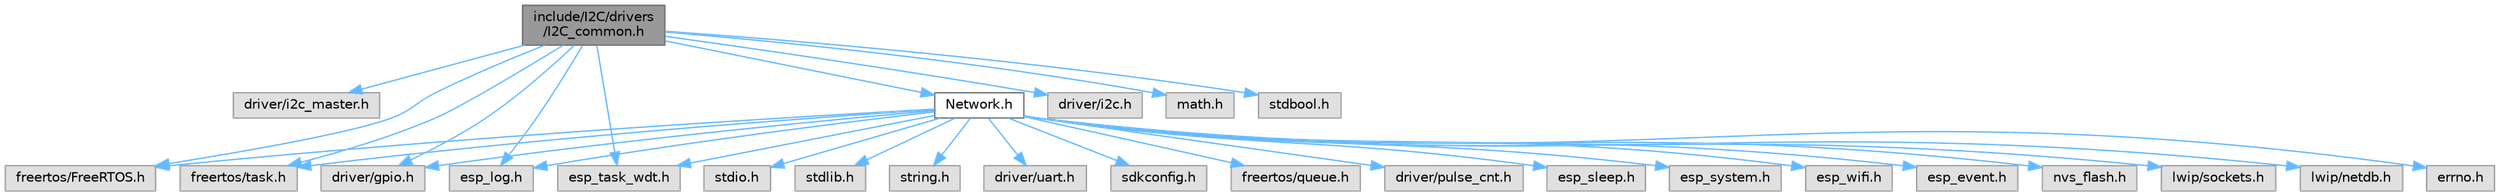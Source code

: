 digraph "include/I2C/drivers/I2C_common.h"
{
 // LATEX_PDF_SIZE
  bgcolor="transparent";
  edge [fontname=Helvetica,fontsize=10,labelfontname=Helvetica,labelfontsize=10];
  node [fontname=Helvetica,fontsize=10,shape=box,height=0.2,width=0.4];
  Node1 [id="Node000001",label="include/I2C/drivers\l/I2C_common.h",height=0.2,width=0.4,color="gray40", fillcolor="grey60", style="filled", fontcolor="black",tooltip=" "];
  Node1 -> Node2 [id="edge61_Node000001_Node000002",color="steelblue1",style="solid",tooltip=" "];
  Node2 [id="Node000002",label="driver/i2c_master.h",height=0.2,width=0.4,color="grey60", fillcolor="#E0E0E0", style="filled",tooltip=" "];
  Node1 -> Node3 [id="edge62_Node000001_Node000003",color="steelblue1",style="solid",tooltip=" "];
  Node3 [id="Node000003",label="freertos/FreeRTOS.h",height=0.2,width=0.4,color="grey60", fillcolor="#E0E0E0", style="filled",tooltip=" "];
  Node1 -> Node4 [id="edge63_Node000001_Node000004",color="steelblue1",style="solid",tooltip=" "];
  Node4 [id="Node000004",label="freertos/task.h",height=0.2,width=0.4,color="grey60", fillcolor="#E0E0E0", style="filled",tooltip=" "];
  Node1 -> Node5 [id="edge64_Node000001_Node000005",color="steelblue1",style="solid",tooltip=" "];
  Node5 [id="Node000005",label="driver/gpio.h",height=0.2,width=0.4,color="grey60", fillcolor="#E0E0E0", style="filled",tooltip=" "];
  Node1 -> Node6 [id="edge65_Node000001_Node000006",color="steelblue1",style="solid",tooltip=" "];
  Node6 [id="Node000006",label="esp_log.h",height=0.2,width=0.4,color="grey60", fillcolor="#E0E0E0", style="filled",tooltip=" "];
  Node1 -> Node7 [id="edge66_Node000001_Node000007",color="steelblue1",style="solid",tooltip=" "];
  Node7 [id="Node000007",label="driver/i2c.h",height=0.2,width=0.4,color="grey60", fillcolor="#E0E0E0", style="filled",tooltip=" "];
  Node1 -> Node8 [id="edge67_Node000001_Node000008",color="steelblue1",style="solid",tooltip=" "];
  Node8 [id="Node000008",label="esp_task_wdt.h",height=0.2,width=0.4,color="grey60", fillcolor="#E0E0E0", style="filled",tooltip=" "];
  Node1 -> Node9 [id="edge68_Node000001_Node000009",color="steelblue1",style="solid",tooltip=" "];
  Node9 [id="Node000009",label="math.h",height=0.2,width=0.4,color="grey60", fillcolor="#E0E0E0", style="filled",tooltip=" "];
  Node1 -> Node10 [id="edge69_Node000001_Node000010",color="steelblue1",style="solid",tooltip=" "];
  Node10 [id="Node000010",label="Network.h",height=0.2,width=0.4,color="grey40", fillcolor="white", style="filled",URL="$_network_8h.html",tooltip=" "];
  Node10 -> Node11 [id="edge70_Node000010_Node000011",color="steelblue1",style="solid",tooltip=" "];
  Node11 [id="Node000011",label="stdio.h",height=0.2,width=0.4,color="grey60", fillcolor="#E0E0E0", style="filled",tooltip=" "];
  Node10 -> Node12 [id="edge71_Node000010_Node000012",color="steelblue1",style="solid",tooltip=" "];
  Node12 [id="Node000012",label="stdlib.h",height=0.2,width=0.4,color="grey60", fillcolor="#E0E0E0", style="filled",tooltip=" "];
  Node10 -> Node8 [id="edge72_Node000010_Node000008",color="steelblue1",style="solid",tooltip=" "];
  Node10 -> Node13 [id="edge73_Node000010_Node000013",color="steelblue1",style="solid",tooltip=" "];
  Node13 [id="Node000013",label="string.h",height=0.2,width=0.4,color="grey60", fillcolor="#E0E0E0", style="filled",tooltip=" "];
  Node10 -> Node3 [id="edge74_Node000010_Node000003",color="steelblue1",style="solid",tooltip=" "];
  Node10 -> Node4 [id="edge75_Node000010_Node000004",color="steelblue1",style="solid",tooltip=" "];
  Node10 -> Node14 [id="edge76_Node000010_Node000014",color="steelblue1",style="solid",tooltip=" "];
  Node14 [id="Node000014",label="driver/uart.h",height=0.2,width=0.4,color="grey60", fillcolor="#E0E0E0", style="filled",tooltip=" "];
  Node10 -> Node5 [id="edge77_Node000010_Node000005",color="steelblue1",style="solid",tooltip=" "];
  Node10 -> Node15 [id="edge78_Node000010_Node000015",color="steelblue1",style="solid",tooltip=" "];
  Node15 [id="Node000015",label="sdkconfig.h",height=0.2,width=0.4,color="grey60", fillcolor="#E0E0E0", style="filled",tooltip=" "];
  Node10 -> Node16 [id="edge79_Node000010_Node000016",color="steelblue1",style="solid",tooltip=" "];
  Node16 [id="Node000016",label="freertos/queue.h",height=0.2,width=0.4,color="grey60", fillcolor="#E0E0E0", style="filled",tooltip=" "];
  Node10 -> Node17 [id="edge80_Node000010_Node000017",color="steelblue1",style="solid",tooltip=" "];
  Node17 [id="Node000017",label="driver/pulse_cnt.h",height=0.2,width=0.4,color="grey60", fillcolor="#E0E0E0", style="filled",tooltip=" "];
  Node10 -> Node6 [id="edge81_Node000010_Node000006",color="steelblue1",style="solid",tooltip=" "];
  Node10 -> Node18 [id="edge82_Node000010_Node000018",color="steelblue1",style="solid",tooltip=" "];
  Node18 [id="Node000018",label="esp_sleep.h",height=0.2,width=0.4,color="grey60", fillcolor="#E0E0E0", style="filled",tooltip=" "];
  Node10 -> Node19 [id="edge83_Node000010_Node000019",color="steelblue1",style="solid",tooltip=" "];
  Node19 [id="Node000019",label="esp_system.h",height=0.2,width=0.4,color="grey60", fillcolor="#E0E0E0", style="filled",tooltip=" "];
  Node10 -> Node20 [id="edge84_Node000010_Node000020",color="steelblue1",style="solid",tooltip=" "];
  Node20 [id="Node000020",label="esp_wifi.h",height=0.2,width=0.4,color="grey60", fillcolor="#E0E0E0", style="filled",tooltip=" "];
  Node10 -> Node21 [id="edge85_Node000010_Node000021",color="steelblue1",style="solid",tooltip=" "];
  Node21 [id="Node000021",label="esp_event.h",height=0.2,width=0.4,color="grey60", fillcolor="#E0E0E0", style="filled",tooltip=" "];
  Node10 -> Node22 [id="edge86_Node000010_Node000022",color="steelblue1",style="solid",tooltip=" "];
  Node22 [id="Node000022",label="nvs_flash.h",height=0.2,width=0.4,color="grey60", fillcolor="#E0E0E0", style="filled",tooltip=" "];
  Node10 -> Node23 [id="edge87_Node000010_Node000023",color="steelblue1",style="solid",tooltip=" "];
  Node23 [id="Node000023",label="lwip/sockets.h",height=0.2,width=0.4,color="grey60", fillcolor="#E0E0E0", style="filled",tooltip=" "];
  Node10 -> Node24 [id="edge88_Node000010_Node000024",color="steelblue1",style="solid",tooltip=" "];
  Node24 [id="Node000024",label="lwip/netdb.h",height=0.2,width=0.4,color="grey60", fillcolor="#E0E0E0", style="filled",tooltip=" "];
  Node10 -> Node25 [id="edge89_Node000010_Node000025",color="steelblue1",style="solid",tooltip=" "];
  Node25 [id="Node000025",label="errno.h",height=0.2,width=0.4,color="grey60", fillcolor="#E0E0E0", style="filled",tooltip=" "];
  Node1 -> Node26 [id="edge90_Node000001_Node000026",color="steelblue1",style="solid",tooltip=" "];
  Node26 [id="Node000026",label="stdbool.h",height=0.2,width=0.4,color="grey60", fillcolor="#E0E0E0", style="filled",tooltip=" "];
}
